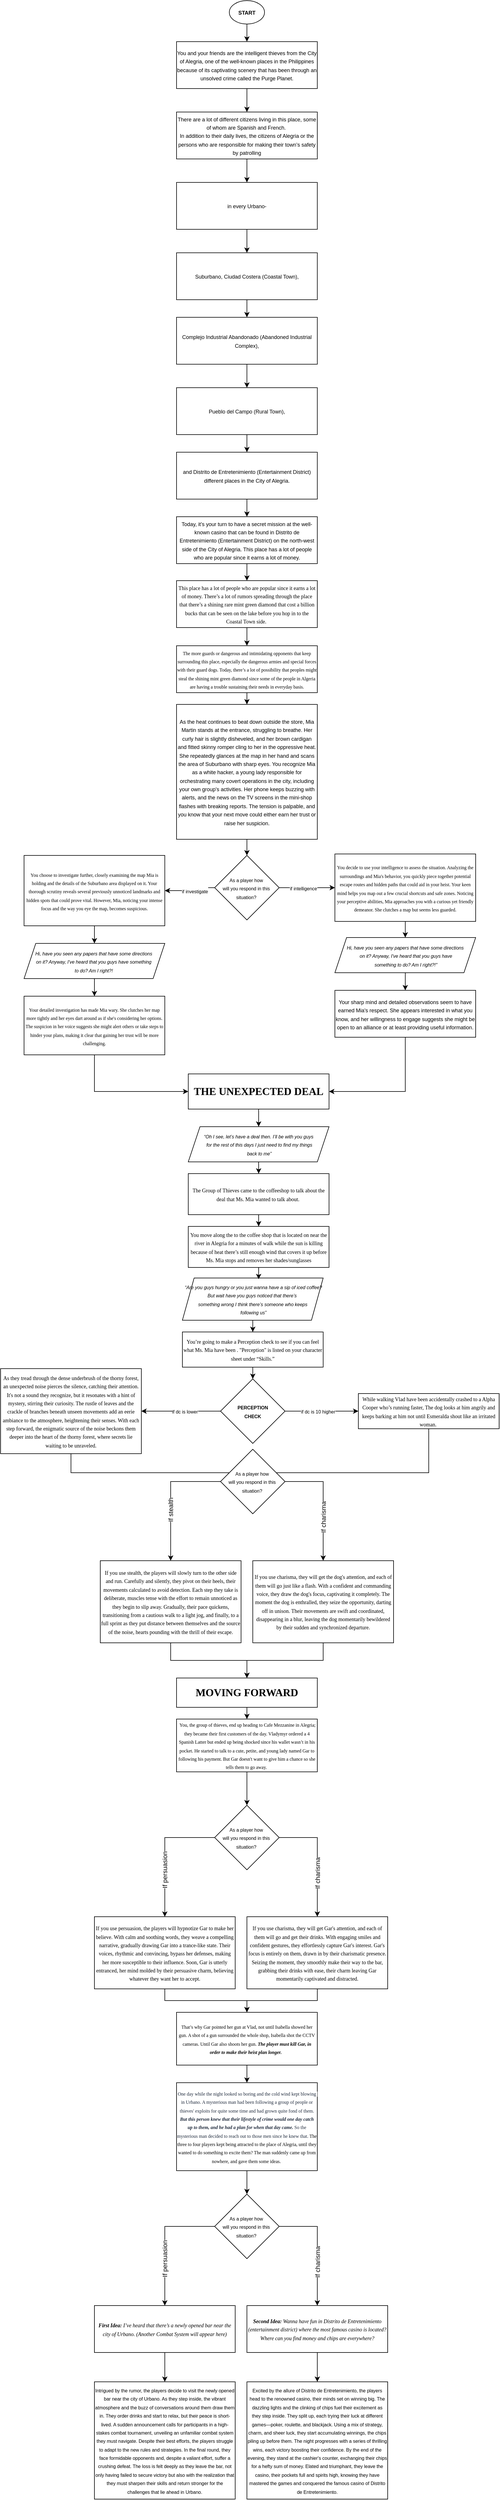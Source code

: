 <mxfile version="24.4.13" type="github">
  <diagram id="C5RBs43oDa-KdzZeNtuy" name="Page-1">
    <mxGraphModel dx="1996" dy="526" grid="1" gridSize="10" guides="1" tooltips="1" connect="1" arrows="1" fold="1" page="1" pageScale="1" pageWidth="827" pageHeight="1169" math="0" shadow="0">
      <root>
        <mxCell id="WIyWlLk6GJQsqaUBKTNV-0" />
        <mxCell id="WIyWlLk6GJQsqaUBKTNV-1" parent="WIyWlLk6GJQsqaUBKTNV-0" />
        <mxCell id="48kii7HsobEptYmwwad2-14" style="edgeStyle=orthogonalEdgeStyle;rounded=0;orthogonalLoop=1;jettySize=auto;html=1;" parent="WIyWlLk6GJQsqaUBKTNV-1" source="48kii7HsobEptYmwwad2-1" target="48kii7HsobEptYmwwad2-4" edge="1">
          <mxGeometry relative="1" as="geometry" />
        </mxCell>
        <mxCell id="48kii7HsobEptYmwwad2-1" value="&lt;span style=&quot;white-space-collapse: preserve;&quot;&gt;&lt;font style=&quot;font-size: 9px;&quot;&gt;You and your friends are the intelligent thieves from the City of Alegria, one of the well-known places in the Philippines because of its captivating scenery that has been through an unsolved crime called the Purge Planet.&lt;/font&gt;&lt;/span&gt;" style="rounded=0;whiteSpace=wrap;html=1;" parent="WIyWlLk6GJQsqaUBKTNV-1" vertex="1">
          <mxGeometry x="-110" y="170" width="240" height="80" as="geometry" />
        </mxCell>
        <mxCell id="48kii7HsobEptYmwwad2-22" style="edgeStyle=orthogonalEdgeStyle;rounded=0;orthogonalLoop=1;jettySize=auto;html=1;" parent="WIyWlLk6GJQsqaUBKTNV-1" source="48kii7HsobEptYmwwad2-2" target="48kii7HsobEptYmwwad2-1" edge="1">
          <mxGeometry relative="1" as="geometry">
            <mxPoint x="60" y="120" as="targetPoint" />
          </mxGeometry>
        </mxCell>
        <mxCell id="48kii7HsobEptYmwwad2-2" value="&lt;b&gt;&lt;font style=&quot;font-size: 9px;&quot;&gt;START&lt;/font&gt;&lt;/b&gt;" style="ellipse;whiteSpace=wrap;html=1;" parent="WIyWlLk6GJQsqaUBKTNV-1" vertex="1">
          <mxGeometry x="-20" y="100" width="60" height="40" as="geometry" />
        </mxCell>
        <mxCell id="48kii7HsobEptYmwwad2-15" style="edgeStyle=orthogonalEdgeStyle;rounded=0;orthogonalLoop=1;jettySize=auto;html=1;" parent="WIyWlLk6GJQsqaUBKTNV-1" source="48kii7HsobEptYmwwad2-4" target="48kii7HsobEptYmwwad2-5" edge="1">
          <mxGeometry relative="1" as="geometry" />
        </mxCell>
        <mxCell id="48kii7HsobEptYmwwad2-4" value="&lt;span&gt;&lt;/span&gt;&lt;span&gt;&lt;/span&gt;&lt;span style=&quot;white-space-collapse: preserve;&quot;&gt;&lt;font style=&quot;font-size: 9px;&quot;&gt;There are a lot of different citizens living in this place, some of whom are Spanish and French. &lt;br&gt;In addition to their daily lives, the citizens of Alegria or the persons who are responsible for making their town’s safety by patrolling&lt;/font&gt;&lt;/span&gt;" style="rounded=0;whiteSpace=wrap;html=1;" parent="WIyWlLk6GJQsqaUBKTNV-1" vertex="1">
          <mxGeometry x="-110" y="290" width="240" height="80" as="geometry" />
        </mxCell>
        <mxCell id="48kii7HsobEptYmwwad2-33" style="edgeStyle=orthogonalEdgeStyle;rounded=0;orthogonalLoop=1;jettySize=auto;html=1;" parent="WIyWlLk6GJQsqaUBKTNV-1" source="48kii7HsobEptYmwwad2-5" target="48kii7HsobEptYmwwad2-6" edge="1">
          <mxGeometry relative="1" as="geometry" />
        </mxCell>
        <mxCell id="48kii7HsobEptYmwwad2-5" value="&lt;span&gt;&lt;/span&gt;&lt;span&gt;&lt;/span&gt;&lt;span&gt;&lt;/span&gt;&lt;span style=&quot;white-space-collapse: preserve;&quot;&gt;&lt;font style=&quot;font-size: 9px;&quot;&gt;in every Urbano-&lt;/font&gt;&lt;/span&gt;" style="rounded=0;whiteSpace=wrap;html=1;" parent="WIyWlLk6GJQsqaUBKTNV-1" vertex="1">
          <mxGeometry x="-110" y="410" width="240" height="80" as="geometry" />
        </mxCell>
        <mxCell id="48kii7HsobEptYmwwad2-17" style="edgeStyle=orthogonalEdgeStyle;rounded=0;orthogonalLoop=1;jettySize=auto;html=1;" parent="WIyWlLk6GJQsqaUBKTNV-1" source="48kii7HsobEptYmwwad2-6" target="48kii7HsobEptYmwwad2-7" edge="1">
          <mxGeometry relative="1" as="geometry" />
        </mxCell>
        <mxCell id="48kii7HsobEptYmwwad2-6" value="&lt;span&gt;&lt;/span&gt;&lt;span&gt;&lt;/span&gt;&lt;span&gt;&lt;/span&gt;&lt;span style=&quot;white-space-collapse: preserve;&quot;&gt;&lt;font style=&quot;font-size: 9px;&quot;&gt;Suburbano, Ciudad Costera (Coastal Town),&lt;/font&gt;&lt;/span&gt;" style="rounded=0;whiteSpace=wrap;html=1;" parent="WIyWlLk6GJQsqaUBKTNV-1" vertex="1">
          <mxGeometry x="-110" y="530" width="240" height="80" as="geometry" />
        </mxCell>
        <mxCell id="48kii7HsobEptYmwwad2-18" style="edgeStyle=orthogonalEdgeStyle;rounded=0;orthogonalLoop=1;jettySize=auto;html=1;" parent="WIyWlLk6GJQsqaUBKTNV-1" source="48kii7HsobEptYmwwad2-7" target="48kii7HsobEptYmwwad2-8" edge="1">
          <mxGeometry relative="1" as="geometry" />
        </mxCell>
        <mxCell id="48kii7HsobEptYmwwad2-7" value="&lt;span&gt;&lt;/span&gt;&lt;span&gt;&lt;/span&gt;&lt;span&gt;&lt;/span&gt;&lt;span style=&quot;white-space-collapse: preserve;&quot;&gt;&lt;font style=&quot;font-size: 9px;&quot;&gt;Complejo Industrial Abandonado (Abandoned Industrial Complex),&lt;/font&gt;&lt;/span&gt;" style="rounded=0;whiteSpace=wrap;html=1;" parent="WIyWlLk6GJQsqaUBKTNV-1" vertex="1">
          <mxGeometry x="-110" y="640" width="240" height="80" as="geometry" />
        </mxCell>
        <mxCell id="48kii7HsobEptYmwwad2-19" style="edgeStyle=orthogonalEdgeStyle;rounded=0;orthogonalLoop=1;jettySize=auto;html=1;" parent="WIyWlLk6GJQsqaUBKTNV-1" source="48kii7HsobEptYmwwad2-8" target="48kii7HsobEptYmwwad2-9" edge="1">
          <mxGeometry relative="1" as="geometry" />
        </mxCell>
        <mxCell id="48kii7HsobEptYmwwad2-8" value="&lt;span&gt;&lt;/span&gt;&lt;span&gt;&lt;/span&gt;&lt;span&gt;&lt;/span&gt;&lt;span style=&quot;white-space-collapse: preserve;&quot;&gt;&lt;font style=&quot;font-size: 9px;&quot;&gt;Pueblo del Campo (Rural Town),&lt;/font&gt;&lt;/span&gt;" style="rounded=0;whiteSpace=wrap;html=1;" parent="WIyWlLk6GJQsqaUBKTNV-1" vertex="1">
          <mxGeometry x="-110" y="760" width="240" height="80" as="geometry" />
        </mxCell>
        <mxCell id="48kii7HsobEptYmwwad2-20" style="edgeStyle=orthogonalEdgeStyle;rounded=0;orthogonalLoop=1;jettySize=auto;html=1;" parent="WIyWlLk6GJQsqaUBKTNV-1" source="48kii7HsobEptYmwwad2-9" target="48kii7HsobEptYmwwad2-10" edge="1">
          <mxGeometry relative="1" as="geometry" />
        </mxCell>
        <mxCell id="48kii7HsobEptYmwwad2-9" value="&lt;span&gt;&lt;/span&gt;&lt;span&gt;&lt;/span&gt;&lt;span&gt;&lt;/span&gt;&lt;span style=&quot;white-space-collapse: preserve;&quot;&gt;&lt;font style=&quot;font-size: 9px;&quot;&gt;and Distrito de Entretenimiento (Entertainment District) different places in the City of Alegria.&lt;/font&gt;&lt;/span&gt;" style="rounded=0;whiteSpace=wrap;html=1;" parent="WIyWlLk6GJQsqaUBKTNV-1" vertex="1">
          <mxGeometry x="-110" y="870" width="240" height="80" as="geometry" />
        </mxCell>
        <mxCell id="48kii7HsobEptYmwwad2-24" style="edgeStyle=orthogonalEdgeStyle;rounded=0;orthogonalLoop=1;jettySize=auto;html=1;" parent="WIyWlLk6GJQsqaUBKTNV-1" source="48kii7HsobEptYmwwad2-10" target="48kii7HsobEptYmwwad2-23" edge="1">
          <mxGeometry relative="1" as="geometry" />
        </mxCell>
        <mxCell id="48kii7HsobEptYmwwad2-10" value="&lt;span&gt;&lt;/span&gt;&lt;span&gt;&lt;/span&gt;&lt;span&gt;&lt;/span&gt;&lt;span style=&quot;white-space-collapse: preserve;&quot;&gt;&lt;font style=&quot;font-size: 9px;&quot;&gt;Today, it’s your turn to have a secret mission at the well-known casino that can be found in Distrito de Entretenimiento (Entertainment District) on the north-west side of the City of Alegria. This place has a lot of people who are popular since it earns a lot of money.&lt;/font&gt;&lt;/span&gt;" style="rounded=0;whiteSpace=wrap;html=1;" parent="WIyWlLk6GJQsqaUBKTNV-1" vertex="1">
          <mxGeometry x="-110" y="980" width="240" height="80" as="geometry" />
        </mxCell>
        <mxCell id="48kii7HsobEptYmwwad2-34" style="edgeStyle=orthogonalEdgeStyle;rounded=0;orthogonalLoop=1;jettySize=auto;html=1;" parent="WIyWlLk6GJQsqaUBKTNV-1" source="48kii7HsobEptYmwwad2-23" target="48kii7HsobEptYmwwad2-25" edge="1">
          <mxGeometry relative="1" as="geometry" />
        </mxCell>
        <mxCell id="48kii7HsobEptYmwwad2-23" value="&lt;span&gt;&lt;/span&gt;&lt;span id=&quot;docs-internal-guid-4f8be528-7fff-176c-a7bf-f8670c133f67&quot;&gt;&lt;span style=&quot;font-family: &amp;quot;Times New Roman&amp;quot;, serif; background-color: transparent; font-variant-numeric: normal; font-variant-east-asian: normal; font-variant-alternates: normal; font-variant-position: normal; vertical-align: baseline; white-space-collapse: preserve;&quot;&gt;&lt;font style=&quot;font-size: 9px;&quot;&gt;This place has a lot of people who are popular since it earns a lot of money. There’s a lot of rumors spreading through the place that there’s a shining rare mint green diamond that cost a billion bucks that can be seen on the lake before you hop in to the Coastal Town side. &lt;/font&gt;&lt;/span&gt;&lt;/span&gt;" style="rounded=0;whiteSpace=wrap;html=1;" parent="WIyWlLk6GJQsqaUBKTNV-1" vertex="1">
          <mxGeometry x="-110" y="1089" width="240" height="80" as="geometry" />
        </mxCell>
        <mxCell id="48kii7HsobEptYmwwad2-53" style="edgeStyle=orthogonalEdgeStyle;rounded=0;orthogonalLoop=1;jettySize=auto;html=1;" parent="WIyWlLk6GJQsqaUBKTNV-1" source="48kii7HsobEptYmwwad2-25" target="48kii7HsobEptYmwwad2-52" edge="1">
          <mxGeometry relative="1" as="geometry" />
        </mxCell>
        <mxCell id="48kii7HsobEptYmwwad2-25" value="&lt;span&gt;&lt;/span&gt;&lt;span id=&quot;docs-internal-guid-4ef7a682-7fff-d99e-86c1-4532dfaaa815&quot;&gt;&lt;span style=&quot;font-family: &amp;quot;Times New Roman&amp;quot;, serif; background-color: transparent; font-variant-numeric: normal; font-variant-east-asian: normal; font-variant-alternates: normal; font-variant-position: normal; vertical-align: baseline; white-space-collapse: preserve;&quot;&gt;&lt;font style=&quot;font-size: 8px;&quot;&gt;The more guards or dangerous and intimidating opponents that keep surrounding this place, especially the dangerous armies and special forces with their guard dogs. Today, there’s a lot of possibility that peoples might steal the shining mint green diamond since some of the people in Algeria are having a trouble sustaining their needs in everyday basis.&lt;/font&gt;&lt;/span&gt;&lt;/span&gt;" style="rounded=0;whiteSpace=wrap;html=1;" parent="WIyWlLk6GJQsqaUBKTNV-1" vertex="1">
          <mxGeometry x="-110" y="1200" width="240" height="80" as="geometry" />
        </mxCell>
        <mxCell id="48kii7HsobEptYmwwad2-28" style="edgeStyle=orthogonalEdgeStyle;rounded=0;orthogonalLoop=1;jettySize=auto;html=1;entryX=0;entryY=0.5;entryDx=0;entryDy=0;" parent="WIyWlLk6GJQsqaUBKTNV-1" source="48kii7HsobEptYmwwad2-26" target="48kii7HsobEptYmwwad2-40" edge="1">
          <mxGeometry relative="1" as="geometry">
            <mxPoint x="145" y="1612.5" as="targetPoint" />
          </mxGeometry>
        </mxCell>
        <mxCell id="48kii7HsobEptYmwwad2-31" value="&lt;font style=&quot;font-size: 8px;&quot;&gt;if intelligence&lt;/font&gt;" style="edgeLabel;html=1;align=center;verticalAlign=middle;resizable=0;points=[];" parent="48kii7HsobEptYmwwad2-28" vertex="1" connectable="0">
          <mxGeometry x="-0.343" y="2" relative="1" as="geometry">
            <mxPoint x="10" y="2" as="offset" />
          </mxGeometry>
        </mxCell>
        <mxCell id="48kii7HsobEptYmwwad2-36" style="edgeStyle=orthogonalEdgeStyle;rounded=0;orthogonalLoop=1;jettySize=auto;html=1;entryX=1;entryY=0.5;entryDx=0;entryDy=0;" parent="WIyWlLk6GJQsqaUBKTNV-1" source="48kii7HsobEptYmwwad2-26" target="48kii7HsobEptYmwwad2-38" edge="1">
          <mxGeometry relative="1" as="geometry">
            <mxPoint x="-120" y="1612.5" as="targetPoint" />
          </mxGeometry>
        </mxCell>
        <mxCell id="48kii7HsobEptYmwwad2-37" value="&lt;font style=&quot;font-size: 8px;&quot;&gt;if investigate&lt;/font&gt;" style="edgeLabel;html=1;align=center;verticalAlign=middle;resizable=0;points=[];" parent="48kii7HsobEptYmwwad2-36" vertex="1" connectable="0">
          <mxGeometry x="0.44" y="1" relative="1" as="geometry">
            <mxPoint x="26" y="-1" as="offset" />
          </mxGeometry>
        </mxCell>
        <mxCell id="48kii7HsobEptYmwwad2-26" value="&lt;font style=&quot;font-size: 8px;&quot;&gt;As a player how&amp;nbsp;&lt;/font&gt;&lt;div&gt;&lt;font style=&quot;font-size: 8px;&quot;&gt;will you respond in this&amp;nbsp;&lt;/font&gt;&lt;div&gt;&lt;font style=&quot;font-size: 8px;&quot;&gt;situation?&amp;nbsp;&lt;/font&gt;&lt;/div&gt;&lt;/div&gt;" style="rhombus;whiteSpace=wrap;html=1;" parent="WIyWlLk6GJQsqaUBKTNV-1" vertex="1">
          <mxGeometry x="-45" y="1557.5" width="110" height="110" as="geometry" />
        </mxCell>
        <mxCell id="48kii7HsobEptYmwwad2-50" style="edgeStyle=orthogonalEdgeStyle;rounded=0;orthogonalLoop=1;jettySize=auto;html=1;" parent="WIyWlLk6GJQsqaUBKTNV-1" source="48kii7HsobEptYmwwad2-38" target="48kii7HsobEptYmwwad2-48" edge="1">
          <mxGeometry relative="1" as="geometry" />
        </mxCell>
        <mxCell id="48kii7HsobEptYmwwad2-38" value="&lt;span&gt;&lt;/span&gt;&lt;span id=&quot;docs-internal-guid-4ef7a682-7fff-d99e-86c1-4532dfaaa815&quot;&gt;&lt;span style=&quot;font-family: &amp;quot;Times New Roman&amp;quot;, serif; background-color: transparent; font-variant-numeric: normal; font-variant-east-asian: normal; font-variant-alternates: normal; font-variant-position: normal; vertical-align: baseline; white-space-collapse: preserve;&quot;&gt;&lt;font style=&quot;font-size: 8px;&quot;&gt;You choose to investigate further, closely examining the map Mia is holding and the details of the Suburbano area displayed on it. Your thorough scrutiny reveals several previously unnoticed landmarks and hidden spots that could prove vital. However, Mia, noticing your intense focus and the way you eye the map, becomes suspicious.&lt;/font&gt;&lt;/span&gt;&lt;/span&gt;" style="rounded=0;whiteSpace=wrap;html=1;" parent="WIyWlLk6GJQsqaUBKTNV-1" vertex="1">
          <mxGeometry x="-370" y="1557.5" width="240" height="120" as="geometry" />
        </mxCell>
        <mxCell id="48kii7HsobEptYmwwad2-41" style="edgeStyle=orthogonalEdgeStyle;rounded=0;orthogonalLoop=1;jettySize=auto;html=1;entryX=0.5;entryY=0;entryDx=0;entryDy=0;" parent="WIyWlLk6GJQsqaUBKTNV-1" source="48kii7HsobEptYmwwad2-40" target="48kii7HsobEptYmwwad2-43" edge="1">
          <mxGeometry relative="1" as="geometry">
            <mxPoint x="280.0" y="1697.5" as="targetPoint" />
          </mxGeometry>
        </mxCell>
        <mxCell id="48kii7HsobEptYmwwad2-40" value="&lt;span&gt;&lt;/span&gt;&lt;span id=&quot;docs-internal-guid-4ef7a682-7fff-d99e-86c1-4532dfaaa815&quot;&gt;&lt;span style=&quot;font-family: &amp;quot;Times New Roman&amp;quot;, serif; background-color: transparent; font-variant-numeric: normal; font-variant-east-asian: normal; font-variant-alternates: normal; font-variant-position: normal; vertical-align: baseline; white-space-collapse: preserve;&quot;&gt;&lt;font style=&quot;font-size: 8px;&quot;&gt;You decide to use your intelligence to assess the situation. Analyzing the surroundings and Mia&#39;s behavior, you quickly piece together potential escape routes and hidden paths that could aid in your heist. Your keen mind helps you map out a few crucial shortcuts and safe zones. Noticing your perceptive abilities, Mia approaches you with a curious yet friendly demeanor. She clutches a map but seems less guarded.&lt;/font&gt;&lt;/span&gt;&lt;/span&gt;" style="rounded=0;whiteSpace=wrap;html=1;" parent="WIyWlLk6GJQsqaUBKTNV-1" vertex="1">
          <mxGeometry x="160" y="1555" width="240" height="115" as="geometry" />
        </mxCell>
        <mxCell id="48kii7HsobEptYmwwad2-47" style="edgeStyle=orthogonalEdgeStyle;rounded=0;orthogonalLoop=1;jettySize=auto;html=1;entryX=0.5;entryY=0;entryDx=0;entryDy=0;" parent="WIyWlLk6GJQsqaUBKTNV-1" source="48kii7HsobEptYmwwad2-43" target="48kii7HsobEptYmwwad2-46" edge="1">
          <mxGeometry relative="1" as="geometry" />
        </mxCell>
        <mxCell id="48kii7HsobEptYmwwad2-43" value="&lt;font style=&quot;font-size: 8px;&quot;&gt;&lt;i&gt;Hi, have you seen any papers that have some directions&lt;/i&gt;&lt;/font&gt;&lt;div&gt;&lt;font style=&quot;font-size: 8px;&quot;&gt;&lt;i&gt;&amp;nbsp;on it? Anyway, I&#39;ve heard that you guys have&lt;/i&gt;&lt;/font&gt;&lt;/div&gt;&lt;div&gt;&lt;i&gt;&lt;font style=&quot;font-size: 8px;&quot;&gt;&amp;nbsp;something&amp;nbsp;&lt;/font&gt;&lt;span style=&quot;font-size: 8px; background-color: initial;&quot;&gt;to do? Am I right?!&quot;&lt;/span&gt;&lt;/i&gt;&lt;/div&gt;" style="shape=parallelogram;perimeter=parallelogramPerimeter;whiteSpace=wrap;html=1;fixedSize=1;" parent="WIyWlLk6GJQsqaUBKTNV-1" vertex="1">
          <mxGeometry x="160" y="1697.5" width="240" height="60" as="geometry" />
        </mxCell>
        <mxCell id="48kii7HsobEptYmwwad2-57" style="edgeStyle=orthogonalEdgeStyle;rounded=0;orthogonalLoop=1;jettySize=auto;html=1;entryX=1;entryY=0.5;entryDx=0;entryDy=0;" parent="WIyWlLk6GJQsqaUBKTNV-1" source="48kii7HsobEptYmwwad2-46" target="48kii7HsobEptYmwwad2-55" edge="1">
          <mxGeometry relative="1" as="geometry">
            <Array as="points">
              <mxPoint x="280" y="1960" />
            </Array>
          </mxGeometry>
        </mxCell>
        <mxCell id="48kii7HsobEptYmwwad2-46" value="&lt;span&gt;&lt;/span&gt;&lt;font style=&quot;font-size: 9px;&quot;&gt;Your sharp mind and detailed observations seem to have earned Mia&#39;s respect. She appears interested in what you know, and her willingness to engage suggests she might be open to an alliance or at least providing useful information.&lt;/font&gt;" style="rounded=0;whiteSpace=wrap;html=1;" parent="WIyWlLk6GJQsqaUBKTNV-1" vertex="1">
          <mxGeometry x="160" y="1787.5" width="240" height="80" as="geometry" />
        </mxCell>
        <mxCell id="48kii7HsobEptYmwwad2-51" style="edgeStyle=orthogonalEdgeStyle;rounded=0;orthogonalLoop=1;jettySize=auto;html=1;" parent="WIyWlLk6GJQsqaUBKTNV-1" source="48kii7HsobEptYmwwad2-48" target="48kii7HsobEptYmwwad2-49" edge="1">
          <mxGeometry relative="1" as="geometry" />
        </mxCell>
        <mxCell id="48kii7HsobEptYmwwad2-48" value="&lt;i&gt;&lt;font style=&quot;font-size: 8px;&quot;&gt;Hi, have you seen any papers that have some directions&amp;nbsp;&lt;/font&gt;&lt;/i&gt;&lt;div&gt;&lt;i&gt;&lt;font style=&quot;font-size: 8px;&quot;&gt;on it? Anyway, I&#39;ve heard that you guys have something&amp;nbsp;&lt;/font&gt;&lt;/i&gt;&lt;/div&gt;&lt;div&gt;&lt;i&gt;&lt;font style=&quot;font-size: 8px;&quot;&gt;to do? Am I right?!&amp;nbsp;&lt;/font&gt;&lt;/i&gt;&lt;/div&gt;" style="shape=parallelogram;perimeter=parallelogramPerimeter;whiteSpace=wrap;html=1;fixedSize=1;" parent="WIyWlLk6GJQsqaUBKTNV-1" vertex="1">
          <mxGeometry x="-370" y="1707.5" width="240" height="60" as="geometry" />
        </mxCell>
        <mxCell id="48kii7HsobEptYmwwad2-56" style="edgeStyle=orthogonalEdgeStyle;rounded=0;orthogonalLoop=1;jettySize=auto;html=1;entryX=0;entryY=0.5;entryDx=0;entryDy=0;" parent="WIyWlLk6GJQsqaUBKTNV-1" source="48kii7HsobEptYmwwad2-49" target="48kii7HsobEptYmwwad2-55" edge="1">
          <mxGeometry relative="1" as="geometry">
            <Array as="points">
              <mxPoint x="-250" y="1960" />
            </Array>
          </mxGeometry>
        </mxCell>
        <mxCell id="48kii7HsobEptYmwwad2-49" value="&lt;span&gt;&lt;/span&gt;&lt;span id=&quot;docs-internal-guid-4ef7a682-7fff-d99e-86c1-4532dfaaa815&quot;&gt;&lt;span style=&quot;font-family: &amp;quot;Times New Roman&amp;quot;, serif; background-color: transparent; font-variant-numeric: normal; font-variant-east-asian: normal; font-variant-alternates: normal; font-variant-position: normal; vertical-align: baseline; white-space-collapse: preserve;&quot;&gt;&lt;font style=&quot;font-size: 8px;&quot;&gt;Your detailed investigation has made Mia wary. She clutches her map more tightly and her eyes dart around as if she&#39;s considering her options. The suspicion in her voice suggests she might alert others or take steps to hinder your plans, making it clear that gaining her trust will be more challenging.&lt;/font&gt;&lt;/span&gt;&lt;/span&gt;" style="rounded=0;whiteSpace=wrap;html=1;" parent="WIyWlLk6GJQsqaUBKTNV-1" vertex="1">
          <mxGeometry x="-370" y="1797.5" width="240" height="100" as="geometry" />
        </mxCell>
        <mxCell id="48kii7HsobEptYmwwad2-54" style="edgeStyle=orthogonalEdgeStyle;rounded=0;orthogonalLoop=1;jettySize=auto;html=1;" parent="WIyWlLk6GJQsqaUBKTNV-1" source="48kii7HsobEptYmwwad2-52" target="48kii7HsobEptYmwwad2-26" edge="1">
          <mxGeometry relative="1" as="geometry" />
        </mxCell>
        <mxCell id="48kii7HsobEptYmwwad2-52" value="&lt;span&gt;&lt;/span&gt;&lt;font style=&quot;font-size: 9px;&quot;&gt;As the heat continues to beat down outside the store, Mia Martin stands at the entrance, struggling to breathe. Her curly hair is slightly disheveled, and her brown cardigan and fitted skinny romper cling to her in the oppressive heat. She repeatedly glances at the map in her hand and scans the area of Suburbano with sharp eyes. You recognize Mia as a white hacker, a young lady responsible for orchestrating many covert operations in the city, including your own group&#39;s activities. Her phone keeps buzzing with alerts, and the news on the TV screens in the mini-shop flashes with breaking reports. The tension is palpable, and you know that your next move could either earn her trust or raise her suspicion.&lt;/font&gt;" style="rounded=0;whiteSpace=wrap;html=1;" parent="WIyWlLk6GJQsqaUBKTNV-1" vertex="1">
          <mxGeometry x="-110" y="1300" width="240" height="230" as="geometry" />
        </mxCell>
        <mxCell id="48kii7HsobEptYmwwad2-61" style="edgeStyle=orthogonalEdgeStyle;rounded=0;orthogonalLoop=1;jettySize=auto;html=1;" parent="WIyWlLk6GJQsqaUBKTNV-1" source="48kii7HsobEptYmwwad2-55" target="48kii7HsobEptYmwwad2-60" edge="1">
          <mxGeometry relative="1" as="geometry" />
        </mxCell>
        <mxCell id="48kii7HsobEptYmwwad2-55" value="&lt;span&gt;&lt;/span&gt;&lt;span id=&quot;docs-internal-guid-4ef7a682-7fff-d99e-86c1-4532dfaaa815&quot;&gt;&lt;span style=&quot;font-family: &amp;quot;Times New Roman&amp;quot;, serif; background-color: transparent; font-variant-numeric: normal; font-variant-east-asian: normal; font-variant-alternates: normal; font-variant-position: normal; vertical-align: baseline; white-space-collapse: preserve;&quot;&gt;&lt;font style=&quot;font-size: 18px;&quot;&gt;&lt;b&gt;THE UNEXPECTED DEAL&lt;/b&gt;&lt;/font&gt;&lt;/span&gt;&lt;/span&gt;" style="rounded=0;whiteSpace=wrap;html=1;" parent="WIyWlLk6GJQsqaUBKTNV-1" vertex="1">
          <mxGeometry x="-90" y="1930" width="240" height="60" as="geometry" />
        </mxCell>
        <mxCell id="vWk4RYzjq7Nbljxg8Uhb-0" style="edgeStyle=orthogonalEdgeStyle;rounded=0;orthogonalLoop=1;jettySize=auto;html=1;" parent="WIyWlLk6GJQsqaUBKTNV-1" source="48kii7HsobEptYmwwad2-60" target="48kii7HsobEptYmwwad2-62" edge="1">
          <mxGeometry relative="1" as="geometry" />
        </mxCell>
        <mxCell id="48kii7HsobEptYmwwad2-60" value="&lt;span style=&quot;font-size: 8px;&quot;&gt;&lt;i&gt;“Oh I see, let’s have a deal then. I’ll be with you guys&lt;/i&gt;&lt;/span&gt;&lt;div&gt;&lt;span style=&quot;font-size: 8px;&quot;&gt;&lt;i&gt;&amp;nbsp;for the rest of this days I just need to find my things&lt;/i&gt;&lt;/span&gt;&lt;/div&gt;&lt;div&gt;&lt;span style=&quot;font-size: 8px;&quot;&gt;&lt;i&gt;&amp;nbsp;back to me”&lt;/i&gt;&lt;/span&gt;&lt;br&gt;&lt;/div&gt;" style="shape=parallelogram;perimeter=parallelogramPerimeter;whiteSpace=wrap;html=1;fixedSize=1;" parent="WIyWlLk6GJQsqaUBKTNV-1" vertex="1">
          <mxGeometry x="-90" y="2020" width="240" height="60" as="geometry" />
        </mxCell>
        <mxCell id="vWk4RYzjq7Nbljxg8Uhb-1" style="edgeStyle=orthogonalEdgeStyle;rounded=0;orthogonalLoop=1;jettySize=auto;html=1;" parent="WIyWlLk6GJQsqaUBKTNV-1" source="48kii7HsobEptYmwwad2-62" target="48kii7HsobEptYmwwad2-63" edge="1">
          <mxGeometry relative="1" as="geometry" />
        </mxCell>
        <mxCell id="48kii7HsobEptYmwwad2-62" value="&lt;span&gt;&lt;/span&gt;&lt;span id=&quot;docs-internal-guid-9dbe816c-7fff-2175-aaa6-e446ceecff5d&quot;&gt;&lt;span style=&quot;font-family: &amp;quot;Times New Roman&amp;quot;, serif; background-color: transparent; font-variant-numeric: normal; font-variant-east-asian: normal; font-variant-alternates: normal; font-variant-position: normal; vertical-align: baseline; white-space-collapse: preserve;&quot;&gt;&lt;font style=&quot;font-size: 9px;&quot;&gt;The Group of Thieves came to the coffeeshop to talk about the deal that Ms. Mia wanted to talk about. &lt;/font&gt;&lt;/span&gt;&lt;/span&gt;" style="rounded=0;whiteSpace=wrap;html=1;" parent="WIyWlLk6GJQsqaUBKTNV-1" vertex="1">
          <mxGeometry x="-90" y="2100" width="240" height="70" as="geometry" />
        </mxCell>
        <mxCell id="48kii7HsobEptYmwwad2-63" value="&lt;span&gt;&lt;/span&gt;&lt;span id=&quot;docs-internal-guid-9dbe816c-7fff-2175-aaa6-e446ceecff5d&quot;&gt;&lt;span style=&quot;font-family: &amp;quot;Times New Roman&amp;quot;, serif; background-color: transparent; font-variant-numeric: normal; font-variant-east-asian: normal; font-variant-alternates: normal; font-variant-position: normal; vertical-align: baseline; white-space-collapse: preserve;&quot;&gt;&lt;font style=&quot;font-size: 9px;&quot;&gt;You move along the to the coffee shop that is located on near the river in Alegria for a minutes of walk while the sun is killing because of heat there’s still enough wind that covers it up before Ms. Mia stops and removes her shades/sunglasses&lt;/font&gt;&lt;/span&gt;&lt;/span&gt;" style="rounded=0;whiteSpace=wrap;html=1;" parent="WIyWlLk6GJQsqaUBKTNV-1" vertex="1">
          <mxGeometry x="-90" y="2190" width="240" height="70" as="geometry" />
        </mxCell>
        <mxCell id="vWk4RYzjq7Nbljxg8Uhb-5" style="edgeStyle=orthogonalEdgeStyle;rounded=0;orthogonalLoop=1;jettySize=auto;html=1;entryX=0.5;entryY=0;entryDx=0;entryDy=0;" parent="WIyWlLk6GJQsqaUBKTNV-1" source="48kii7HsobEptYmwwad2-64" target="48kii7HsobEptYmwwad2-65" edge="1">
          <mxGeometry relative="1" as="geometry" />
        </mxCell>
        <mxCell id="48kii7HsobEptYmwwad2-64" value="&lt;div&gt;&lt;span style=&quot;font-size: 8px;&quot;&gt;&lt;i&gt;&amp;nbsp;“Are you guys hungry or you just wanna have a sip of iced coffee? But wait have you guys noticed that there’s&amp;nbsp;&lt;/i&gt;&lt;/span&gt;&lt;/div&gt;&lt;div&gt;&lt;span style=&quot;font-size: 8px;&quot;&gt;&lt;i&gt;something wrong I think there’s someone who keeps&lt;/i&gt;&lt;/span&gt;&lt;/div&gt;&lt;div&gt;&lt;span style=&quot;font-size: 8px;&quot;&gt;&lt;i&gt;&amp;nbsp;following us”&lt;/i&gt;&lt;/span&gt;&lt;br&gt;&lt;/div&gt;" style="shape=parallelogram;perimeter=parallelogramPerimeter;whiteSpace=wrap;html=1;fixedSize=1;" parent="WIyWlLk6GJQsqaUBKTNV-1" vertex="1">
          <mxGeometry x="-100" y="2278" width="240" height="72" as="geometry" />
        </mxCell>
        <mxCell id="jJsiZ15fsqgFTS8ckJMx-0" style="edgeStyle=orthogonalEdgeStyle;rounded=0;orthogonalLoop=1;jettySize=auto;html=1;" parent="WIyWlLk6GJQsqaUBKTNV-1" source="48kii7HsobEptYmwwad2-65" target="vWk4RYzjq7Nbljxg8Uhb-8" edge="1">
          <mxGeometry relative="1" as="geometry" />
        </mxCell>
        <mxCell id="48kii7HsobEptYmwwad2-65" value="&lt;span&gt;&lt;/span&gt;&lt;span id=&quot;docs-internal-guid-9dbe816c-7fff-2175-aaa6-e446ceecff5d&quot;&gt;&lt;span style=&quot;font-family: &amp;quot;Times New Roman&amp;quot;, serif; background-color: transparent; font-variant-numeric: normal; font-variant-east-asian: normal; font-variant-alternates: normal; font-variant-position: normal; vertical-align: baseline; white-space-collapse: preserve;&quot;&gt;&lt;font style=&quot;font-size: 9px;&quot;&gt;You’re going to make a Perception check to see if you can feel what Ms. Mia have been . &quot;Perception&quot; is listed on your character sheet under “Skills.”&lt;/font&gt;&lt;/span&gt;&lt;/span&gt;" style="rounded=0;whiteSpace=wrap;html=1;" parent="WIyWlLk6GJQsqaUBKTNV-1" vertex="1">
          <mxGeometry x="-100" y="2370" width="240" height="60" as="geometry" />
        </mxCell>
        <mxCell id="vWk4RYzjq7Nbljxg8Uhb-4" style="edgeStyle=orthogonalEdgeStyle;rounded=0;orthogonalLoop=1;jettySize=auto;html=1;entryX=0.542;entryY=0.022;entryDx=0;entryDy=0;entryPerimeter=0;" parent="WIyWlLk6GJQsqaUBKTNV-1" source="48kii7HsobEptYmwwad2-63" target="48kii7HsobEptYmwwad2-64" edge="1">
          <mxGeometry relative="1" as="geometry" />
        </mxCell>
        <mxCell id="ghF-6BT86m63EPEGOQ4o-1" style="edgeStyle=orthogonalEdgeStyle;rounded=0;orthogonalLoop=1;jettySize=auto;html=1;entryX=0;entryY=0.5;entryDx=0;entryDy=0;" parent="WIyWlLk6GJQsqaUBKTNV-1" source="vWk4RYzjq7Nbljxg8Uhb-8" target="ghF-6BT86m63EPEGOQ4o-6" edge="1">
          <mxGeometry relative="1" as="geometry">
            <mxPoint x="160" y="2505" as="targetPoint" />
          </mxGeometry>
        </mxCell>
        <mxCell id="ghF-6BT86m63EPEGOQ4o-2" value="&lt;font style=&quot;font-size: 8px;&quot;&gt;if dc is 10 higher&lt;/font&gt;" style="edgeLabel;html=1;align=center;verticalAlign=middle;resizable=0;points=[];" parent="ghF-6BT86m63EPEGOQ4o-1" vertex="1" connectable="0">
          <mxGeometry x="-0.578" y="-1" relative="1" as="geometry">
            <mxPoint x="29" y="-1" as="offset" />
          </mxGeometry>
        </mxCell>
        <mxCell id="ghF-6BT86m63EPEGOQ4o-3" style="edgeStyle=orthogonalEdgeStyle;rounded=0;orthogonalLoop=1;jettySize=auto;html=1;" parent="WIyWlLk6GJQsqaUBKTNV-1" source="vWk4RYzjq7Nbljxg8Uhb-8" target="ghF-6BT86m63EPEGOQ4o-5" edge="1">
          <mxGeometry relative="1" as="geometry">
            <mxPoint x="-110" y="2505" as="targetPoint" />
          </mxGeometry>
        </mxCell>
        <mxCell id="ghF-6BT86m63EPEGOQ4o-4" value="&lt;font style=&quot;font-size: 8px;&quot;&gt;if dc is lower&lt;/font&gt;" style="edgeLabel;html=1;align=center;verticalAlign=middle;resizable=0;points=[];" parent="ghF-6BT86m63EPEGOQ4o-3" vertex="1" connectable="0">
          <mxGeometry x="-0.09" relative="1" as="geometry">
            <mxPoint as="offset" />
          </mxGeometry>
        </mxCell>
        <mxCell id="vWk4RYzjq7Nbljxg8Uhb-8" value="&lt;span style=&quot;font-size: 8px;&quot;&gt;&lt;b&gt;PERCEPTION&lt;br&gt;CHECK&lt;/b&gt;&lt;/span&gt;" style="rhombus;whiteSpace=wrap;html=1;" parent="WIyWlLk6GJQsqaUBKTNV-1" vertex="1">
          <mxGeometry x="-35" y="2450" width="110" height="110" as="geometry" />
        </mxCell>
        <mxCell id="ghF-6BT86m63EPEGOQ4o-8" style="edgeStyle=orthogonalEdgeStyle;rounded=0;orthogonalLoop=1;jettySize=auto;html=1;" parent="WIyWlLk6GJQsqaUBKTNV-1" source="ghF-6BT86m63EPEGOQ4o-5" edge="1">
          <mxGeometry relative="1" as="geometry">
            <mxPoint y="2620" as="targetPoint" />
            <Array as="points">
              <mxPoint x="-290" y="2610" />
              <mxPoint x="1" y="2610" />
            </Array>
          </mxGeometry>
        </mxCell>
        <mxCell id="ghF-6BT86m63EPEGOQ4o-5" value="&lt;span&gt;&lt;/span&gt;&lt;span id=&quot;docs-internal-guid-9dbe816c-7fff-2175-aaa6-e446ceecff5d&quot;&gt;&lt;span style=&quot;font-family: &amp;quot;Times New Roman&amp;quot;, serif; background-color: transparent; font-variant-numeric: normal; font-variant-east-asian: normal; font-variant-alternates: normal; font-variant-position: normal; vertical-align: baseline; white-space-collapse: preserve;&quot;&gt;&lt;font style=&quot;font-size: 9px;&quot;&gt;As they tread through the dense underbrush of the thorny forest, an unexpected noise pierces the silence, catching their attention. It&#39;s not a sound they recognize, but it resonates with a hint of mystery, stirring their curiosity. The rustle of leaves and the crackle of branches beneath unseen movements add an eerie ambiance to the atmosphere, heightening their senses. With each step forward, the enigmatic source of the noise beckons them deeper into the heart of the thorny forest, where secrets lie waiting to be unraveled.&lt;/font&gt;&lt;/span&gt;&lt;/span&gt;" style="rounded=0;whiteSpace=wrap;html=1;" parent="WIyWlLk6GJQsqaUBKTNV-1" vertex="1">
          <mxGeometry x="-410" y="2432.5" width="240" height="145" as="geometry" />
        </mxCell>
        <mxCell id="ghF-6BT86m63EPEGOQ4o-10" style="edgeStyle=orthogonalEdgeStyle;rounded=0;orthogonalLoop=1;jettySize=auto;html=1;" parent="WIyWlLk6GJQsqaUBKTNV-1" source="ghF-6BT86m63EPEGOQ4o-6" edge="1">
          <mxGeometry relative="1" as="geometry">
            <mxPoint y="2610" as="targetPoint" />
            <Array as="points">
              <mxPoint x="320" y="2610" />
            </Array>
          </mxGeometry>
        </mxCell>
        <mxCell id="ghF-6BT86m63EPEGOQ4o-6" value="&lt;span&gt;&lt;/span&gt;&lt;span id=&quot;docs-internal-guid-9dbe816c-7fff-2175-aaa6-e446ceecff5d&quot;&gt;&lt;span style=&quot;font-family: &amp;quot;Times New Roman&amp;quot;, serif; background-color: transparent; font-variant-numeric: normal; font-variant-east-asian: normal; font-variant-alternates: normal; font-variant-position: normal; vertical-align: baseline; white-space-collapse: preserve;&quot;&gt;&lt;font style=&quot;font-size: 9px;&quot;&gt;While walking Vlad have been accidentally crashed to a Alpha Cooper who’s running faster, The dog looks at him angrily and keeps barking at him not until Esmeralda shout like an irritated woman. &lt;/font&gt;&lt;/span&gt;&lt;/span&gt;" style="rounded=0;whiteSpace=wrap;html=1;" parent="WIyWlLk6GJQsqaUBKTNV-1" vertex="1">
          <mxGeometry x="200" y="2475" width="240" height="60" as="geometry" />
        </mxCell>
        <mxCell id="ghF-6BT86m63EPEGOQ4o-12" style="edgeStyle=orthogonalEdgeStyle;rounded=0;orthogonalLoop=1;jettySize=auto;html=1;entryX=0.5;entryY=0;entryDx=0;entryDy=0;" parent="WIyWlLk6GJQsqaUBKTNV-1" source="ghF-6BT86m63EPEGOQ4o-7" target="ghF-6BT86m63EPEGOQ4o-14" edge="1">
          <mxGeometry relative="1" as="geometry">
            <mxPoint x="-120" y="2740" as="targetPoint" />
            <Array as="points">
              <mxPoint x="-120" y="2625" />
            </Array>
          </mxGeometry>
        </mxCell>
        <mxCell id="uCVlb8cVJ9TNwtC1Tqcg-2" value="If stealth" style="edgeLabel;html=1;align=center;verticalAlign=middle;resizable=0;points=[];rotation=-90;" vertex="1" connectable="0" parent="ghF-6BT86m63EPEGOQ4o-12">
          <mxGeometry x="0.085" y="1" relative="1" as="geometry">
            <mxPoint x="-1" y="14" as="offset" />
          </mxGeometry>
        </mxCell>
        <mxCell id="uCVlb8cVJ9TNwtC1Tqcg-1" style="edgeStyle=orthogonalEdgeStyle;rounded=0;orthogonalLoop=1;jettySize=auto;html=1;entryX=0.5;entryY=0;entryDx=0;entryDy=0;" edge="1" parent="WIyWlLk6GJQsqaUBKTNV-1" source="ghF-6BT86m63EPEGOQ4o-7" target="uCVlb8cVJ9TNwtC1Tqcg-0">
          <mxGeometry relative="1" as="geometry">
            <Array as="points">
              <mxPoint x="140" y="2625" />
            </Array>
          </mxGeometry>
        </mxCell>
        <mxCell id="uCVlb8cVJ9TNwtC1Tqcg-3" value="If charisma" style="edgeLabel;html=1;align=center;verticalAlign=middle;resizable=0;points=[];rotation=-90;" vertex="1" connectable="0" parent="uCVlb8cVJ9TNwtC1Tqcg-1">
          <mxGeometry x="0.141" y="-2" relative="1" as="geometry">
            <mxPoint x="2" y="12" as="offset" />
          </mxGeometry>
        </mxCell>
        <mxCell id="ghF-6BT86m63EPEGOQ4o-7" value="&lt;font style=&quot;font-size: 8px;&quot;&gt;As a player how&amp;nbsp;&lt;/font&gt;&lt;div&gt;&lt;font style=&quot;font-size: 8px;&quot;&gt;will you respond in this&amp;nbsp;&lt;/font&gt;&lt;div&gt;&lt;font style=&quot;font-size: 8px;&quot;&gt;situation?&amp;nbsp;&lt;/font&gt;&lt;/div&gt;&lt;/div&gt;" style="rhombus;whiteSpace=wrap;html=1;" parent="WIyWlLk6GJQsqaUBKTNV-1" vertex="1">
          <mxGeometry x="-35" y="2570" width="110" height="110" as="geometry" />
        </mxCell>
        <mxCell id="uCVlb8cVJ9TNwtC1Tqcg-8" style="edgeStyle=orthogonalEdgeStyle;rounded=0;orthogonalLoop=1;jettySize=auto;html=1;" edge="1" parent="WIyWlLk6GJQsqaUBKTNV-1" source="ghF-6BT86m63EPEGOQ4o-14" target="uCVlb8cVJ9TNwtC1Tqcg-7">
          <mxGeometry relative="1" as="geometry" />
        </mxCell>
        <mxCell id="ghF-6BT86m63EPEGOQ4o-14" value="&lt;span&gt;&lt;/span&gt;&lt;span id=&quot;docs-internal-guid-9dbe816c-7fff-2175-aaa6-e446ceecff5d&quot;&gt;&lt;span style=&quot;font-family: &amp;quot;Times New Roman&amp;quot;, serif; background-color: transparent; font-variant-numeric: normal; font-variant-east-asian: normal; font-variant-alternates: normal; font-variant-position: normal; vertical-align: baseline; white-space-collapse: preserve;&quot;&gt;&lt;font style=&quot;font-size: 9px;&quot;&gt;If you use stealth, the players will slowly turn to the other side and run. Carefully and silently, they pivot on their heels, their movements calculated to avoid detection. Each step they take is deliberate, muscles tense with the effort to remain unnoticed as they begin to slip away. Gradually, their pace quickens, transitioning from a cautious walk to a light jog, and finally, to a full sprint as they put distance between themselves and the source of the noise, hearts pounding with the thrill of their escape.&lt;/font&gt;&lt;/span&gt;&lt;/span&gt;" style="rounded=0;whiteSpace=wrap;html=1;" parent="WIyWlLk6GJQsqaUBKTNV-1" vertex="1">
          <mxGeometry x="-240" y="2760" width="240" height="140" as="geometry" />
        </mxCell>
        <mxCell id="uCVlb8cVJ9TNwtC1Tqcg-9" style="edgeStyle=orthogonalEdgeStyle;rounded=0;orthogonalLoop=1;jettySize=auto;html=1;entryX=0.5;entryY=0;entryDx=0;entryDy=0;" edge="1" parent="WIyWlLk6GJQsqaUBKTNV-1" source="uCVlb8cVJ9TNwtC1Tqcg-0" target="uCVlb8cVJ9TNwtC1Tqcg-7">
          <mxGeometry relative="1" as="geometry" />
        </mxCell>
        <mxCell id="uCVlb8cVJ9TNwtC1Tqcg-0" value="&lt;span&gt;&lt;/span&gt;&lt;span id=&quot;docs-internal-guid-9dbe816c-7fff-2175-aaa6-e446ceecff5d&quot;&gt;&lt;span style=&quot;font-family: &amp;quot;Times New Roman&amp;quot;, serif; background-color: transparent; font-variant-numeric: normal; font-variant-east-asian: normal; font-variant-alternates: normal; font-variant-position: normal; vertical-align: baseline; white-space-collapse: preserve;&quot;&gt;&lt;font style=&quot;font-size: 9px;&quot;&gt;If you use charisma, they will get the dog&#39;s attention, and each of them will go just like a flash. With a confident and commanding voice, they draw the dog&#39;s focus, captivating it completely. The moment the dog is enthralled, they seize the opportunity, darting off in unison. Their movements are swift and coordinated, disappearing in a blur, leaving the dog momentarily bewildered by their sudden and synchronized departure.&lt;/font&gt;&lt;/span&gt;&lt;/span&gt;" style="rounded=0;whiteSpace=wrap;html=1;" vertex="1" parent="WIyWlLk6GJQsqaUBKTNV-1">
          <mxGeometry x="20" y="2760" width="240" height="140" as="geometry" />
        </mxCell>
        <mxCell id="uCVlb8cVJ9TNwtC1Tqcg-24" style="edgeStyle=orthogonalEdgeStyle;rounded=0;orthogonalLoop=1;jettySize=auto;html=1;" edge="1" parent="WIyWlLk6GJQsqaUBKTNV-1" source="uCVlb8cVJ9TNwtC1Tqcg-7" target="uCVlb8cVJ9TNwtC1Tqcg-10">
          <mxGeometry relative="1" as="geometry" />
        </mxCell>
        <mxCell id="uCVlb8cVJ9TNwtC1Tqcg-7" value="&lt;span&gt;&lt;/span&gt;&lt;span id=&quot;docs-internal-guid-7afa188c-7fff-9990-d6df-7a07e2f7b8f1&quot;&gt;&lt;span style=&quot;font-family: &amp;quot;Times New Roman&amp;quot;, serif; background-color: transparent; font-variant-numeric: normal; font-variant-east-asian: normal; font-variant-alternates: normal; font-variant-position: normal; vertical-align: baseline; white-space-collapse: preserve;&quot;&gt;&lt;font style=&quot;font-size: 18px;&quot;&gt;&lt;b&gt;MOVING FORWARD&lt;/b&gt;&lt;/font&gt;&lt;/span&gt;&lt;/span&gt;" style="rounded=0;whiteSpace=wrap;html=1;" vertex="1" parent="WIyWlLk6GJQsqaUBKTNV-1">
          <mxGeometry x="-110" y="2960" width="240" height="50" as="geometry" />
        </mxCell>
        <mxCell id="uCVlb8cVJ9TNwtC1Tqcg-18" style="edgeStyle=orthogonalEdgeStyle;rounded=0;orthogonalLoop=1;jettySize=auto;html=1;entryX=0.5;entryY=0;entryDx=0;entryDy=0;" edge="1" parent="WIyWlLk6GJQsqaUBKTNV-1" source="uCVlb8cVJ9TNwtC1Tqcg-10" target="uCVlb8cVJ9TNwtC1Tqcg-15">
          <mxGeometry relative="1" as="geometry" />
        </mxCell>
        <mxCell id="uCVlb8cVJ9TNwtC1Tqcg-10" value="&lt;span&gt;&lt;/span&gt;&lt;span id=&quot;docs-internal-guid-8ea85782-7fff-ea93-23bf-06c66fc961e8&quot;&gt;&lt;span style=&quot;font-family: &amp;quot;Times New Roman&amp;quot;, serif; background-color: transparent; font-variant-numeric: normal; font-variant-east-asian: normal; font-variant-alternates: normal; font-variant-position: normal; vertical-align: baseline; white-space-collapse: preserve;&quot;&gt;&lt;font style=&quot;font-size: 8px;&quot;&gt;&amp;nbsp;You, the group of thieves, end up heading to Cafe Mezzanine in Alegria; they became their first customers of the day. Vladymyr ordered a 4 Spanish Latter but ended up being shocked since his wallet wasn’t in his pocket. He started to talk to a cute, petite, and young lady named Gar to following his payment. But Gar doesn&#39;t want to give him a chance so she tells them to go away. &lt;/font&gt;&lt;/span&gt;&lt;/span&gt;" style="rounded=0;whiteSpace=wrap;html=1;" vertex="1" parent="WIyWlLk6GJQsqaUBKTNV-1">
          <mxGeometry x="-110" y="3030" width="240" height="90" as="geometry" />
        </mxCell>
        <mxCell id="uCVlb8cVJ9TNwtC1Tqcg-11" style="edgeStyle=orthogonalEdgeStyle;rounded=0;orthogonalLoop=1;jettySize=auto;html=1;entryX=0.5;entryY=0;entryDx=0;entryDy=0;" edge="1" parent="WIyWlLk6GJQsqaUBKTNV-1" source="uCVlb8cVJ9TNwtC1Tqcg-15" target="uCVlb8cVJ9TNwtC1Tqcg-16">
          <mxGeometry relative="1" as="geometry">
            <mxPoint x="-130" y="3347" as="targetPoint" />
            <Array as="points">
              <mxPoint x="-130" y="3232" />
            </Array>
          </mxGeometry>
        </mxCell>
        <mxCell id="uCVlb8cVJ9TNwtC1Tqcg-12" value="If persuasion" style="edgeLabel;html=1;align=center;verticalAlign=middle;resizable=0;points=[];rotation=-90;" vertex="1" connectable="0" parent="uCVlb8cVJ9TNwtC1Tqcg-11">
          <mxGeometry x="0.085" y="1" relative="1" as="geometry">
            <mxPoint x="-1" y="21" as="offset" />
          </mxGeometry>
        </mxCell>
        <mxCell id="uCVlb8cVJ9TNwtC1Tqcg-13" style="edgeStyle=orthogonalEdgeStyle;rounded=0;orthogonalLoop=1;jettySize=auto;html=1;entryX=0.5;entryY=0;entryDx=0;entryDy=0;" edge="1" parent="WIyWlLk6GJQsqaUBKTNV-1" source="uCVlb8cVJ9TNwtC1Tqcg-15" target="uCVlb8cVJ9TNwtC1Tqcg-17">
          <mxGeometry relative="1" as="geometry">
            <Array as="points">
              <mxPoint x="130" y="3232" />
            </Array>
          </mxGeometry>
        </mxCell>
        <mxCell id="uCVlb8cVJ9TNwtC1Tqcg-14" value="If charisma" style="edgeLabel;html=1;align=center;verticalAlign=middle;resizable=0;points=[];rotation=-90;" vertex="1" connectable="0" parent="uCVlb8cVJ9TNwtC1Tqcg-13">
          <mxGeometry x="0.141" y="-2" relative="1" as="geometry">
            <mxPoint x="2" y="12" as="offset" />
          </mxGeometry>
        </mxCell>
        <mxCell id="uCVlb8cVJ9TNwtC1Tqcg-15" value="&lt;font style=&quot;font-size: 8px;&quot;&gt;As a player how&amp;nbsp;&lt;/font&gt;&lt;div&gt;&lt;font style=&quot;font-size: 8px;&quot;&gt;will you respond in this&amp;nbsp;&lt;/font&gt;&lt;div&gt;&lt;font style=&quot;font-size: 8px;&quot;&gt;situation?&amp;nbsp;&lt;/font&gt;&lt;/div&gt;&lt;/div&gt;" style="rhombus;whiteSpace=wrap;html=1;" vertex="1" parent="WIyWlLk6GJQsqaUBKTNV-1">
          <mxGeometry x="-45" y="3177" width="110" height="110" as="geometry" />
        </mxCell>
        <mxCell id="uCVlb8cVJ9TNwtC1Tqcg-20" style="edgeStyle=orthogonalEdgeStyle;rounded=0;orthogonalLoop=1;jettySize=auto;html=1;" edge="1" parent="WIyWlLk6GJQsqaUBKTNV-1" source="uCVlb8cVJ9TNwtC1Tqcg-16" target="uCVlb8cVJ9TNwtC1Tqcg-19">
          <mxGeometry relative="1" as="geometry" />
        </mxCell>
        <mxCell id="uCVlb8cVJ9TNwtC1Tqcg-16" value="&lt;span&gt;&lt;/span&gt;&lt;span id=&quot;docs-internal-guid-9dbe816c-7fff-2175-aaa6-e446ceecff5d&quot;&gt;&lt;span style=&quot;font-family: &amp;quot;Times New Roman&amp;quot;, serif; background-color: transparent; font-variant-numeric: normal; font-variant-east-asian: normal; font-variant-alternates: normal; font-variant-position: normal; vertical-align: baseline; white-space-collapse: preserve;&quot;&gt;&lt;font style=&quot;font-size: 9px;&quot;&gt;If you use persuasion, the players will hypnotize Gar to make her believe. With calm and soothing words, they weave a compelling narrative, gradually drawing Gar into a trance-like state. Their voices, rhythmic and convincing, bypass her defenses, making her more susceptible to their influence. Soon, Gar is utterly entranced, her mind molded by their persuasive charm, believing whatever they want her to accept.&lt;/font&gt;&lt;/span&gt;&lt;/span&gt;" style="rounded=0;whiteSpace=wrap;html=1;" vertex="1" parent="WIyWlLk6GJQsqaUBKTNV-1">
          <mxGeometry x="-250" y="3367" width="240" height="123" as="geometry" />
        </mxCell>
        <mxCell id="uCVlb8cVJ9TNwtC1Tqcg-21" style="edgeStyle=orthogonalEdgeStyle;rounded=0;orthogonalLoop=1;jettySize=auto;html=1;" edge="1" parent="WIyWlLk6GJQsqaUBKTNV-1" source="uCVlb8cVJ9TNwtC1Tqcg-17" target="uCVlb8cVJ9TNwtC1Tqcg-19">
          <mxGeometry relative="1" as="geometry" />
        </mxCell>
        <mxCell id="uCVlb8cVJ9TNwtC1Tqcg-17" value="&lt;span&gt;&lt;/span&gt;&lt;span id=&quot;docs-internal-guid-9dbe816c-7fff-2175-aaa6-e446ceecff5d&quot;&gt;&lt;span style=&quot;font-family: &amp;quot;Times New Roman&amp;quot;, serif; background-color: transparent; font-variant-numeric: normal; font-variant-east-asian: normal; font-variant-alternates: normal; font-variant-position: normal; vertical-align: baseline; white-space-collapse: preserve;&quot;&gt;&lt;font style=&quot;font-size: 9px;&quot;&gt;If you use charisma, they will get Gar&#39;s attention, and each of them will go and get their drinks. With engaging smiles and confident gestures, they effortlessly capture Gar&#39;s interest. Gar&#39;s focus is entirely on them, drawn in by their charismatic presence. Seizing the moment, they smoothly make their way to the bar, grabbing their drinks with ease, their charm leaving Gar momentarily captivated and distracted.&lt;/font&gt;&lt;/span&gt;&lt;/span&gt;" style="rounded=0;whiteSpace=wrap;html=1;" vertex="1" parent="WIyWlLk6GJQsqaUBKTNV-1">
          <mxGeometry x="10" y="3367" width="240" height="123" as="geometry" />
        </mxCell>
        <mxCell id="uCVlb8cVJ9TNwtC1Tqcg-23" style="edgeStyle=orthogonalEdgeStyle;rounded=0;orthogonalLoop=1;jettySize=auto;html=1;" edge="1" parent="WIyWlLk6GJQsqaUBKTNV-1" source="uCVlb8cVJ9TNwtC1Tqcg-19" target="uCVlb8cVJ9TNwtC1Tqcg-22">
          <mxGeometry relative="1" as="geometry" />
        </mxCell>
        <mxCell id="uCVlb8cVJ9TNwtC1Tqcg-19" value="&lt;span&gt;&lt;/span&gt;&lt;span id=&quot;docs-internal-guid-1e62a941-7fff-1e7c-afc4-4033c24962b3&quot;&gt;&lt;font style=&quot;font-size: 8px;&quot;&gt;&lt;span style=&quot;font-family: &amp;quot;Times New Roman&amp;quot;, serif; background-color: transparent; font-variant-numeric: normal; font-variant-east-asian: normal; font-variant-alternates: normal; font-variant-position: normal; vertical-align: baseline; white-space-collapse: preserve;&quot;&gt;That’s why Gar pointed her gun at Vlad, not until Isabella showed her gun. A shot of a gun surrounded the whole shop, Isabella shot the CCTV cameras. Until Gar also shoots her gun. &lt;/span&gt;&lt;span style=&quot;font-family: &amp;quot;Times New Roman&amp;quot;, serif; background-color: transparent; font-weight: 700; font-style: italic; font-variant-numeric: normal; font-variant-east-asian: normal; font-variant-alternates: normal; font-variant-position: normal; vertical-align: baseline; white-space-collapse: preserve;&quot;&gt;The player must kill Gar, in order to make their heist plan longer.&amp;nbsp; &lt;/span&gt;&lt;/font&gt;&lt;/span&gt;" style="rounded=0;whiteSpace=wrap;html=1;" vertex="1" parent="WIyWlLk6GJQsqaUBKTNV-1">
          <mxGeometry x="-110" y="3530" width="240" height="90" as="geometry" />
        </mxCell>
        <mxCell id="uCVlb8cVJ9TNwtC1Tqcg-35" style="edgeStyle=orthogonalEdgeStyle;rounded=0;orthogonalLoop=1;jettySize=auto;html=1;" edge="1" parent="WIyWlLk6GJQsqaUBKTNV-1" source="uCVlb8cVJ9TNwtC1Tqcg-22" target="uCVlb8cVJ9TNwtC1Tqcg-32">
          <mxGeometry relative="1" as="geometry" />
        </mxCell>
        <mxCell id="uCVlb8cVJ9TNwtC1Tqcg-22" value="&lt;span&gt;&lt;/span&gt;&lt;span id=&quot;docs-internal-guid-11b0bfed-7fff-7595-1d7a-41605fff211b&quot;&gt;&lt;font style=&quot;font-size: 8px;&quot;&gt;&lt;span style=&quot;font-family: &amp;quot;Times New Roman&amp;quot;, serif; color: rgb(30, 41, 59); background-color: rgb(255, 255, 255); font-variant-numeric: normal; font-variant-east-asian: normal; font-variant-alternates: normal; font-variant-position: normal; vertical-align: baseline; white-space-collapse: preserve;&quot;&gt;One day while the night looked so boring and the cold wind kept blowing in Urbano. A mysterious man had been following a group of people or thieves&#39; exploits for quite some time and had grown quite fond of them. &lt;/span&gt;&lt;span style=&quot;font-family: &amp;quot;Times New Roman&amp;quot;, serif; color: rgb(30, 41, 59); background-color: rgb(255, 255, 255); font-weight: 700; font-style: italic; font-variant-numeric: normal; font-variant-east-asian: normal; font-variant-alternates: normal; font-variant-position: normal; vertical-align: baseline; white-space-collapse: preserve;&quot;&gt;But this person knew that their lifestyle of crime would one day catch up to them, and he had a plan for when that day came. &lt;/span&gt;&lt;span style=&quot;font-family: &amp;quot;Times New Roman&amp;quot;, serif; color: rgb(30, 41, 59); background-color: rgb(255, 255, 255); font-variant-numeric: normal; font-variant-east-asian: normal; font-variant-alternates: normal; font-variant-position: normal; vertical-align: baseline; white-space-collapse: preserve;&quot;&gt;So the mysterious man decided to reach out to those men since he knew that. &lt;/span&gt;&lt;span style=&quot;font-family: &amp;quot;Times New Roman&amp;quot;, serif; background-color: transparent; font-variant-numeric: normal; font-variant-east-asian: normal; font-variant-alternates: normal; font-variant-position: normal; vertical-align: baseline; white-space-collapse: preserve;&quot;&gt;The three to four players kept being attracted to the place of Alegria, until they wanted to do something to excite them? The man suddenly came up from nowhere, and gave them some ideas. &lt;/span&gt;&lt;/font&gt;&lt;/span&gt;" style="rounded=0;whiteSpace=wrap;html=1;" vertex="1" parent="WIyWlLk6GJQsqaUBKTNV-1">
          <mxGeometry x="-110" y="3650" width="240" height="150" as="geometry" />
        </mxCell>
        <mxCell id="uCVlb8cVJ9TNwtC1Tqcg-28" style="edgeStyle=orthogonalEdgeStyle;rounded=0;orthogonalLoop=1;jettySize=auto;html=1;entryX=0.5;entryY=0;entryDx=0;entryDy=0;" edge="1" parent="WIyWlLk6GJQsqaUBKTNV-1" source="uCVlb8cVJ9TNwtC1Tqcg-32" target="uCVlb8cVJ9TNwtC1Tqcg-33">
          <mxGeometry relative="1" as="geometry">
            <mxPoint x="-130" y="4010" as="targetPoint" />
            <Array as="points">
              <mxPoint x="-130" y="3895" />
            </Array>
          </mxGeometry>
        </mxCell>
        <mxCell id="uCVlb8cVJ9TNwtC1Tqcg-29" value="If persuasion" style="edgeLabel;html=1;align=center;verticalAlign=middle;resizable=0;points=[];rotation=-90;" vertex="1" connectable="0" parent="uCVlb8cVJ9TNwtC1Tqcg-28">
          <mxGeometry x="0.085" y="1" relative="1" as="geometry">
            <mxPoint x="-1" y="21" as="offset" />
          </mxGeometry>
        </mxCell>
        <mxCell id="uCVlb8cVJ9TNwtC1Tqcg-30" style="edgeStyle=orthogonalEdgeStyle;rounded=0;orthogonalLoop=1;jettySize=auto;html=1;entryX=0.5;entryY=0;entryDx=0;entryDy=0;" edge="1" parent="WIyWlLk6GJQsqaUBKTNV-1" source="uCVlb8cVJ9TNwtC1Tqcg-32" target="uCVlb8cVJ9TNwtC1Tqcg-34">
          <mxGeometry relative="1" as="geometry">
            <Array as="points">
              <mxPoint x="130" y="3895" />
            </Array>
          </mxGeometry>
        </mxCell>
        <mxCell id="uCVlb8cVJ9TNwtC1Tqcg-31" value="If charisma" style="edgeLabel;html=1;align=center;verticalAlign=middle;resizable=0;points=[];rotation=-90;" vertex="1" connectable="0" parent="uCVlb8cVJ9TNwtC1Tqcg-30">
          <mxGeometry x="0.141" y="-2" relative="1" as="geometry">
            <mxPoint x="2" y="12" as="offset" />
          </mxGeometry>
        </mxCell>
        <mxCell id="uCVlb8cVJ9TNwtC1Tqcg-32" value="&lt;font style=&quot;font-size: 8px;&quot;&gt;As a player how&amp;nbsp;&lt;/font&gt;&lt;div&gt;&lt;font style=&quot;font-size: 8px;&quot;&gt;will you respond in this&amp;nbsp;&lt;/font&gt;&lt;div&gt;&lt;font style=&quot;font-size: 8px;&quot;&gt;situation?&amp;nbsp;&lt;/font&gt;&lt;/div&gt;&lt;/div&gt;" style="rhombus;whiteSpace=wrap;html=1;" vertex="1" parent="WIyWlLk6GJQsqaUBKTNV-1">
          <mxGeometry x="-45" y="3840" width="110" height="110" as="geometry" />
        </mxCell>
        <mxCell id="uCVlb8cVJ9TNwtC1Tqcg-36" style="edgeStyle=orthogonalEdgeStyle;rounded=0;orthogonalLoop=1;jettySize=auto;html=1;entryX=0.5;entryY=0;entryDx=0;entryDy=0;" edge="1" parent="WIyWlLk6GJQsqaUBKTNV-1" source="uCVlb8cVJ9TNwtC1Tqcg-33" target="uCVlb8cVJ9TNwtC1Tqcg-37">
          <mxGeometry relative="1" as="geometry">
            <mxPoint x="-130.0" y="4150" as="targetPoint" />
          </mxGeometry>
        </mxCell>
        <mxCell id="uCVlb8cVJ9TNwtC1Tqcg-33" value="&lt;span&gt;&lt;/span&gt;&lt;span id=&quot;docs-internal-guid-5cf182dc-7fff-10a6-0df7-bcb75c96a3a4&quot;&gt;&lt;font style=&quot;font-size: 9px;&quot;&gt;&lt;span style=&quot;font-family: &amp;quot;Times New Roman&amp;quot;, serif; background-color: transparent; font-weight: 700; font-style: italic; font-variant-numeric: normal; font-variant-east-asian: normal; font-variant-alternates: normal; font-variant-position: normal; vertical-align: baseline; white-space-collapse: preserve;&quot;&gt;First Idea: &lt;/span&gt;&lt;span style=&quot;font-family: &amp;quot;Times New Roman&amp;quot;, serif; background-color: transparent; font-style: italic; font-variant-numeric: normal; font-variant-east-asian: normal; font-variant-alternates: normal; font-variant-position: normal; vertical-align: baseline; white-space-collapse: preserve;&quot;&gt;I’ve heard that there’s a newly opened bar near the city of Urbano. (Another Combat System will appear here)&lt;/span&gt;&lt;/font&gt;&lt;/span&gt;" style="rounded=0;whiteSpace=wrap;html=1;" vertex="1" parent="WIyWlLk6GJQsqaUBKTNV-1">
          <mxGeometry x="-250" y="4030" width="240" height="80" as="geometry" />
        </mxCell>
        <mxCell id="uCVlb8cVJ9TNwtC1Tqcg-40" style="edgeStyle=orthogonalEdgeStyle;rounded=0;orthogonalLoop=1;jettySize=auto;html=1;" edge="1" parent="WIyWlLk6GJQsqaUBKTNV-1" source="uCVlb8cVJ9TNwtC1Tqcg-34" target="uCVlb8cVJ9TNwtC1Tqcg-39">
          <mxGeometry relative="1" as="geometry" />
        </mxCell>
        <mxCell id="uCVlb8cVJ9TNwtC1Tqcg-34" value="&lt;span&gt;&lt;/span&gt;&lt;span id=&quot;docs-internal-guid-fb568c26-7fff-5086-55bc-ec146b29b86d&quot;&gt;&lt;font style=&quot;font-size: 9px;&quot;&gt;&lt;span style=&quot;font-family: &amp;quot;Times New Roman&amp;quot;, serif; background-color: transparent; font-weight: 700; font-style: italic; font-variant-numeric: normal; font-variant-east-asian: normal; font-variant-alternates: normal; font-variant-position: normal; vertical-align: baseline; white-space-collapse: preserve;&quot;&gt;Second Idea: &lt;/span&gt;&lt;span style=&quot;font-family: &amp;quot;Times New Roman&amp;quot;, serif; background-color: transparent; font-style: italic; font-variant-numeric: normal; font-variant-east-asian: normal; font-variant-alternates: normal; font-variant-position: normal; vertical-align: baseline; white-space-collapse: preserve;&quot;&gt;Wanna have fun in Distrito de Entretenimiento (entertainment district) where the most famous casino is located? Where can you find money and chips are everywhere?&lt;/span&gt;&lt;/font&gt;&lt;/span&gt;" style="rounded=0;whiteSpace=wrap;html=1;" vertex="1" parent="WIyWlLk6GJQsqaUBKTNV-1">
          <mxGeometry x="10" y="4030" width="240" height="80" as="geometry" />
        </mxCell>
        <mxCell id="uCVlb8cVJ9TNwtC1Tqcg-37" value="&lt;span&gt;&lt;/span&gt;&lt;font style=&quot;font-size: 8px;&quot;&gt;Intrigued by the rumor, the players decide to visit the newly opened bar near the city of Urbano. As they step inside, the vibrant atmosphere and the buzz of conversations around them draw them in. They order drinks and start to relax, but their peace is short-lived. A sudden announcement calls for participants in a high-stakes combat tournament, unveiling an unfamiliar combat system they must navigate. Despite their best efforts, the players struggle to adapt to the new rules and strategies. In the final round, they face formidable opponents and, despite a valiant effort, suffer a crushing defeat. The loss is felt deeply as they leave the bar, not only having failed to secure victory but also with the realization that they must sharpen their skills and return stronger for the challenges that lie ahead in Urbano.&lt;/font&gt;" style="rounded=0;whiteSpace=wrap;html=1;" vertex="1" parent="WIyWlLk6GJQsqaUBKTNV-1">
          <mxGeometry x="-250" y="4160" width="240" height="200" as="geometry" />
        </mxCell>
        <mxCell id="uCVlb8cVJ9TNwtC1Tqcg-39" value="&lt;span&gt;&lt;/span&gt;&lt;font style=&quot;font-size: 8px;&quot;&gt;Excited by the allure of Distrito de Entretenimiento, the players head to the renowned casino, their minds set on winning big. The dazzling lights and the clinking of chips fuel their excitement as they step inside. They split up, each trying their luck at different games—poker, roulette, and blackjack. Using a mix of strategy, charm, and sheer luck, they start accumulating winnings, the chips piling up before them. The night progresses with a series of thrilling wins, each victory boosting their confidence. By the end of the evening, they stand at the cashier&#39;s counter, exchanging their chips for a hefty sum of money. Elated and triumphant, they leave the casino, their pockets full and spirits high, knowing they have mastered the games and conquered the famous casino of Distrito de Entretenimiento.&lt;/font&gt;" style="rounded=0;whiteSpace=wrap;html=1;" vertex="1" parent="WIyWlLk6GJQsqaUBKTNV-1">
          <mxGeometry x="10" y="4160" width="240" height="200" as="geometry" />
        </mxCell>
      </root>
    </mxGraphModel>
  </diagram>
</mxfile>
